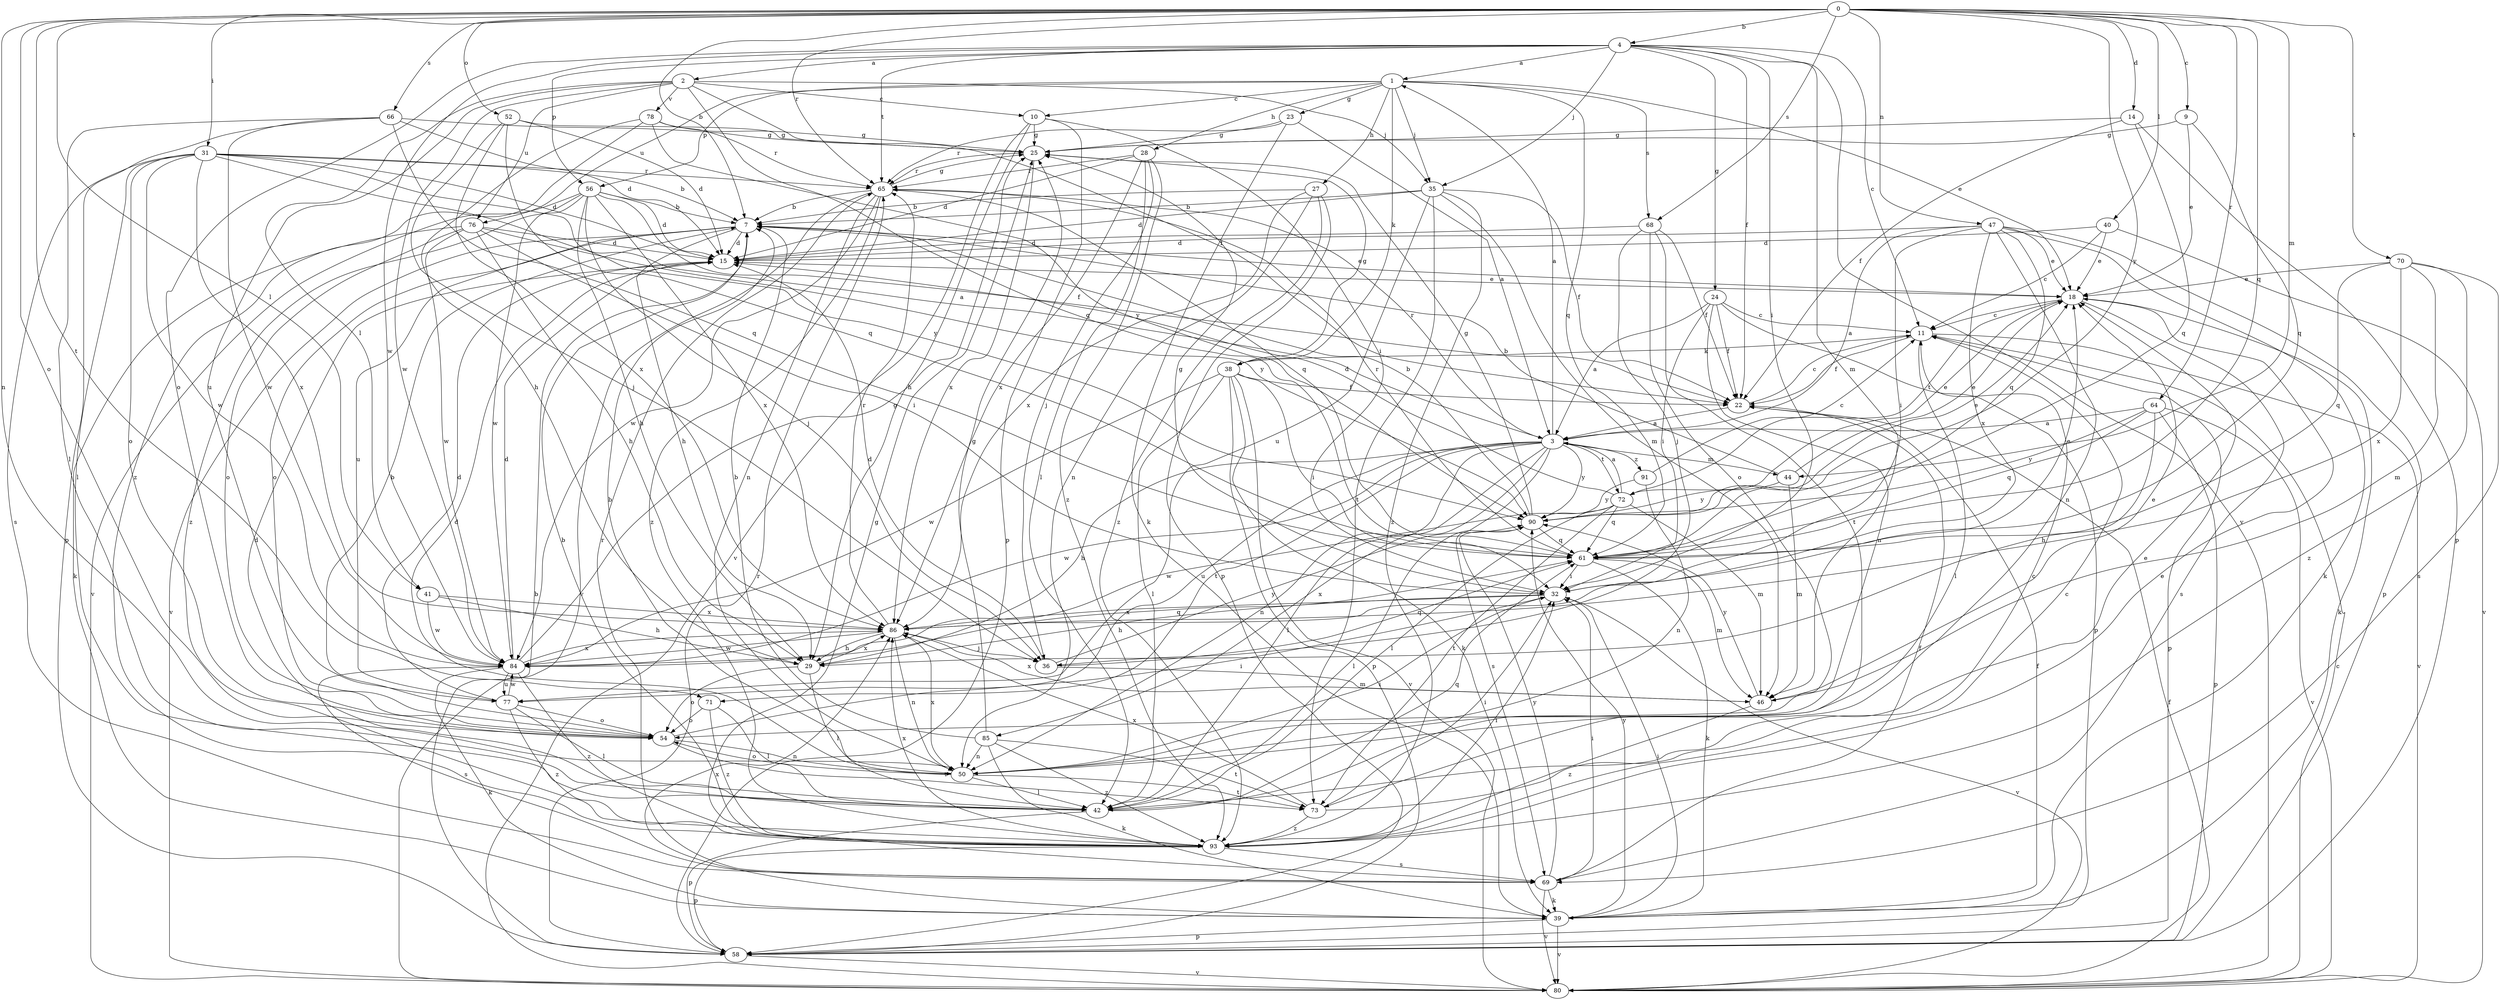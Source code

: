 strict digraph  {
0;
1;
2;
3;
4;
7;
9;
10;
11;
14;
15;
18;
22;
23;
24;
25;
27;
28;
29;
31;
32;
35;
36;
38;
39;
40;
41;
42;
44;
46;
47;
50;
52;
54;
56;
58;
61;
64;
65;
66;
68;
69;
70;
71;
72;
73;
76;
77;
78;
80;
84;
85;
86;
90;
91;
93;
0 -> 4  [label=b];
0 -> 7  [label=b];
0 -> 9  [label=c];
0 -> 14  [label=d];
0 -> 31  [label=i];
0 -> 40  [label=l];
0 -> 41  [label=l];
0 -> 44  [label=m];
0 -> 47  [label=n];
0 -> 50  [label=n];
0 -> 52  [label=o];
0 -> 54  [label=o];
0 -> 61  [label=q];
0 -> 64  [label=r];
0 -> 65  [label=r];
0 -> 66  [label=s];
0 -> 68  [label=s];
0 -> 70  [label=t];
0 -> 71  [label=t];
0 -> 90  [label=y];
1 -> 10  [label=c];
1 -> 18  [label=e];
1 -> 23  [label=g];
1 -> 27  [label=h];
1 -> 28  [label=h];
1 -> 35  [label=j];
1 -> 38  [label=k];
1 -> 56  [label=p];
1 -> 61  [label=q];
1 -> 68  [label=s];
1 -> 76  [label=u];
2 -> 10  [label=c];
2 -> 22  [label=f];
2 -> 35  [label=j];
2 -> 41  [label=l];
2 -> 61  [label=q];
2 -> 76  [label=u];
2 -> 77  [label=u];
2 -> 78  [label=v];
2 -> 84  [label=w];
3 -> 1  [label=a];
3 -> 29  [label=h];
3 -> 42  [label=l];
3 -> 44  [label=m];
3 -> 50  [label=n];
3 -> 65  [label=r];
3 -> 69  [label=s];
3 -> 71  [label=t];
3 -> 72  [label=t];
3 -> 77  [label=u];
3 -> 84  [label=w];
3 -> 85  [label=x];
3 -> 90  [label=y];
3 -> 91  [label=z];
4 -> 1  [label=a];
4 -> 2  [label=a];
4 -> 11  [label=c];
4 -> 22  [label=f];
4 -> 24  [label=g];
4 -> 32  [label=i];
4 -> 35  [label=j];
4 -> 46  [label=m];
4 -> 54  [label=o];
4 -> 56  [label=p];
4 -> 80  [label=v];
4 -> 84  [label=w];
4 -> 65  [label=t];
7 -> 15  [label=d];
7 -> 18  [label=e];
7 -> 29  [label=h];
7 -> 54  [label=o];
7 -> 77  [label=u];
7 -> 80  [label=v];
9 -> 18  [label=e];
9 -> 25  [label=g];
9 -> 61  [label=q];
10 -> 25  [label=g];
10 -> 29  [label=h];
10 -> 32  [label=i];
10 -> 58  [label=p];
10 -> 80  [label=v];
11 -> 22  [label=f];
11 -> 38  [label=k];
11 -> 42  [label=l];
11 -> 58  [label=p];
11 -> 80  [label=v];
14 -> 22  [label=f];
14 -> 25  [label=g];
14 -> 58  [label=p];
14 -> 61  [label=q];
15 -> 18  [label=e];
18 -> 11  [label=c];
18 -> 39  [label=k];
18 -> 69  [label=s];
18 -> 72  [label=t];
22 -> 3  [label=a];
22 -> 11  [label=c];
23 -> 3  [label=a];
23 -> 25  [label=g];
23 -> 39  [label=k];
23 -> 65  [label=r];
24 -> 3  [label=a];
24 -> 11  [label=c];
24 -> 22  [label=f];
24 -> 32  [label=i];
24 -> 50  [label=n];
24 -> 58  [label=p];
25 -> 65  [label=r];
25 -> 86  [label=x];
27 -> 7  [label=b];
27 -> 50  [label=n];
27 -> 58  [label=p];
27 -> 86  [label=x];
27 -> 93  [label=z];
28 -> 15  [label=d];
28 -> 36  [label=j];
28 -> 42  [label=l];
28 -> 65  [label=r];
28 -> 86  [label=x];
28 -> 93  [label=z];
29 -> 42  [label=l];
29 -> 54  [label=o];
29 -> 86  [label=x];
31 -> 3  [label=a];
31 -> 7  [label=b];
31 -> 15  [label=d];
31 -> 42  [label=l];
31 -> 54  [label=o];
31 -> 65  [label=r];
31 -> 69  [label=s];
31 -> 84  [label=w];
31 -> 86  [label=x];
31 -> 90  [label=y];
32 -> 18  [label=e];
32 -> 25  [label=g];
32 -> 29  [label=h];
32 -> 80  [label=v];
32 -> 86  [label=x];
35 -> 7  [label=b];
35 -> 15  [label=d];
35 -> 22  [label=f];
35 -> 46  [label=m];
35 -> 73  [label=t];
35 -> 77  [label=u];
35 -> 93  [label=z];
36 -> 15  [label=d];
36 -> 46  [label=m];
36 -> 61  [label=q];
36 -> 90  [label=y];
38 -> 22  [label=f];
38 -> 25  [label=g];
38 -> 32  [label=i];
38 -> 39  [label=k];
38 -> 42  [label=l];
38 -> 58  [label=p];
38 -> 80  [label=v];
38 -> 84  [label=w];
39 -> 22  [label=f];
39 -> 32  [label=i];
39 -> 58  [label=p];
39 -> 80  [label=v];
39 -> 86  [label=x];
39 -> 90  [label=y];
40 -> 11  [label=c];
40 -> 15  [label=d];
40 -> 18  [label=e];
40 -> 80  [label=v];
41 -> 29  [label=h];
41 -> 84  [label=w];
41 -> 86  [label=x];
42 -> 15  [label=d];
42 -> 18  [label=e];
42 -> 58  [label=p];
42 -> 61  [label=q];
44 -> 7  [label=b];
44 -> 18  [label=e];
44 -> 46  [label=m];
44 -> 90  [label=y];
46 -> 18  [label=e];
46 -> 86  [label=x];
46 -> 90  [label=y];
46 -> 93  [label=z];
47 -> 3  [label=a];
47 -> 15  [label=d];
47 -> 18  [label=e];
47 -> 32  [label=i];
47 -> 39  [label=k];
47 -> 50  [label=n];
47 -> 58  [label=p];
47 -> 61  [label=q];
47 -> 86  [label=x];
50 -> 7  [label=b];
50 -> 15  [label=d];
50 -> 32  [label=i];
50 -> 42  [label=l];
50 -> 54  [label=o];
50 -> 73  [label=t];
50 -> 86  [label=x];
52 -> 15  [label=d];
52 -> 25  [label=g];
52 -> 36  [label=j];
52 -> 61  [label=q];
52 -> 86  [label=x];
54 -> 7  [label=b];
54 -> 32  [label=i];
54 -> 50  [label=n];
54 -> 73  [label=t];
56 -> 7  [label=b];
56 -> 15  [label=d];
56 -> 22  [label=f];
56 -> 29  [label=h];
56 -> 36  [label=j];
56 -> 80  [label=v];
56 -> 84  [label=w];
56 -> 86  [label=x];
56 -> 93  [label=z];
58 -> 7  [label=b];
58 -> 65  [label=r];
58 -> 80  [label=v];
61 -> 32  [label=i];
61 -> 39  [label=k];
61 -> 46  [label=m];
61 -> 65  [label=r];
64 -> 3  [label=a];
64 -> 29  [label=h];
64 -> 58  [label=p];
64 -> 61  [label=q];
64 -> 80  [label=v];
64 -> 90  [label=y];
65 -> 7  [label=b];
65 -> 25  [label=g];
65 -> 50  [label=n];
65 -> 61  [label=q];
65 -> 80  [label=v];
65 -> 84  [label=w];
65 -> 93  [label=z];
66 -> 15  [label=d];
66 -> 25  [label=g];
66 -> 42  [label=l];
66 -> 58  [label=p];
66 -> 61  [label=q];
66 -> 84  [label=w];
68 -> 15  [label=d];
68 -> 22  [label=f];
68 -> 36  [label=j];
68 -> 54  [label=o];
68 -> 73  [label=t];
69 -> 22  [label=f];
69 -> 25  [label=g];
69 -> 32  [label=i];
69 -> 39  [label=k];
69 -> 65  [label=r];
69 -> 80  [label=v];
69 -> 90  [label=y];
70 -> 18  [label=e];
70 -> 46  [label=m];
70 -> 61  [label=q];
70 -> 69  [label=s];
70 -> 86  [label=x];
70 -> 93  [label=z];
71 -> 42  [label=l];
71 -> 54  [label=o];
71 -> 93  [label=z];
72 -> 3  [label=a];
72 -> 15  [label=d];
72 -> 18  [label=e];
72 -> 42  [label=l];
72 -> 46  [label=m];
72 -> 61  [label=q];
72 -> 73  [label=t];
72 -> 84  [label=w];
73 -> 11  [label=c];
73 -> 32  [label=i];
73 -> 86  [label=x];
73 -> 93  [label=z];
76 -> 15  [label=d];
76 -> 29  [label=h];
76 -> 32  [label=i];
76 -> 39  [label=k];
76 -> 54  [label=o];
76 -> 84  [label=w];
76 -> 90  [label=y];
77 -> 15  [label=d];
77 -> 42  [label=l];
77 -> 54  [label=o];
77 -> 84  [label=w];
77 -> 93  [label=z];
78 -> 25  [label=g];
78 -> 29  [label=h];
78 -> 65  [label=r];
78 -> 90  [label=y];
78 -> 93  [label=z];
80 -> 11  [label=c];
80 -> 22  [label=f];
84 -> 15  [label=d];
84 -> 25  [label=g];
84 -> 39  [label=k];
84 -> 61  [label=q];
84 -> 69  [label=s];
84 -> 77  [label=u];
84 -> 86  [label=x];
84 -> 93  [label=z];
85 -> 7  [label=b];
85 -> 25  [label=g];
85 -> 39  [label=k];
85 -> 50  [label=n];
85 -> 73  [label=t];
85 -> 93  [label=z];
86 -> 29  [label=h];
86 -> 36  [label=j];
86 -> 50  [label=n];
86 -> 65  [label=r];
86 -> 84  [label=w];
90 -> 7  [label=b];
90 -> 18  [label=e];
90 -> 25  [label=g];
90 -> 42  [label=l];
90 -> 61  [label=q];
91 -> 11  [label=c];
91 -> 50  [label=n];
91 -> 90  [label=y];
93 -> 7  [label=b];
93 -> 11  [label=c];
93 -> 18  [label=e];
93 -> 32  [label=i];
93 -> 58  [label=p];
93 -> 69  [label=s];
93 -> 86  [label=x];
}
